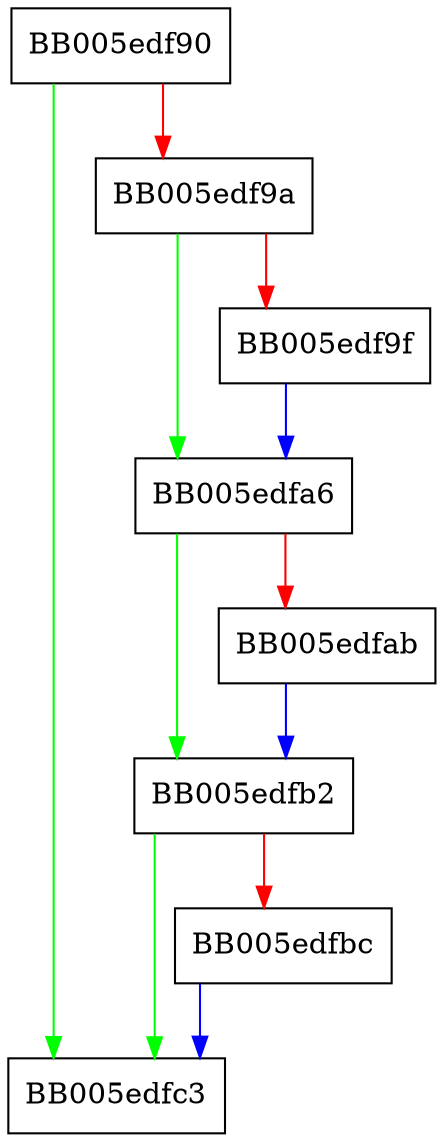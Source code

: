 digraph CRYPTO_set_mem_functions {
  node [shape="box"];
  graph [splines=ortho];
  BB005edf90 -> BB005edfc3 [color="green"];
  BB005edf90 -> BB005edf9a [color="red"];
  BB005edf9a -> BB005edfa6 [color="green"];
  BB005edf9a -> BB005edf9f [color="red"];
  BB005edf9f -> BB005edfa6 [color="blue"];
  BB005edfa6 -> BB005edfb2 [color="green"];
  BB005edfa6 -> BB005edfab [color="red"];
  BB005edfab -> BB005edfb2 [color="blue"];
  BB005edfb2 -> BB005edfc3 [color="green"];
  BB005edfb2 -> BB005edfbc [color="red"];
  BB005edfbc -> BB005edfc3 [color="blue"];
}